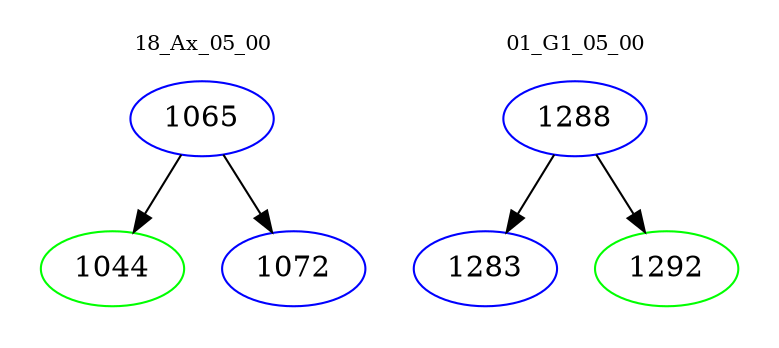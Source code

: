 digraph{
subgraph cluster_0 {
color = white
label = "18_Ax_05_00";
fontsize=10;
T0_1065 [label="1065", color="blue"]
T0_1065 -> T0_1044 [color="black"]
T0_1044 [label="1044", color="green"]
T0_1065 -> T0_1072 [color="black"]
T0_1072 [label="1072", color="blue"]
}
subgraph cluster_1 {
color = white
label = "01_G1_05_00";
fontsize=10;
T1_1288 [label="1288", color="blue"]
T1_1288 -> T1_1283 [color="black"]
T1_1283 [label="1283", color="blue"]
T1_1288 -> T1_1292 [color="black"]
T1_1292 [label="1292", color="green"]
}
}
